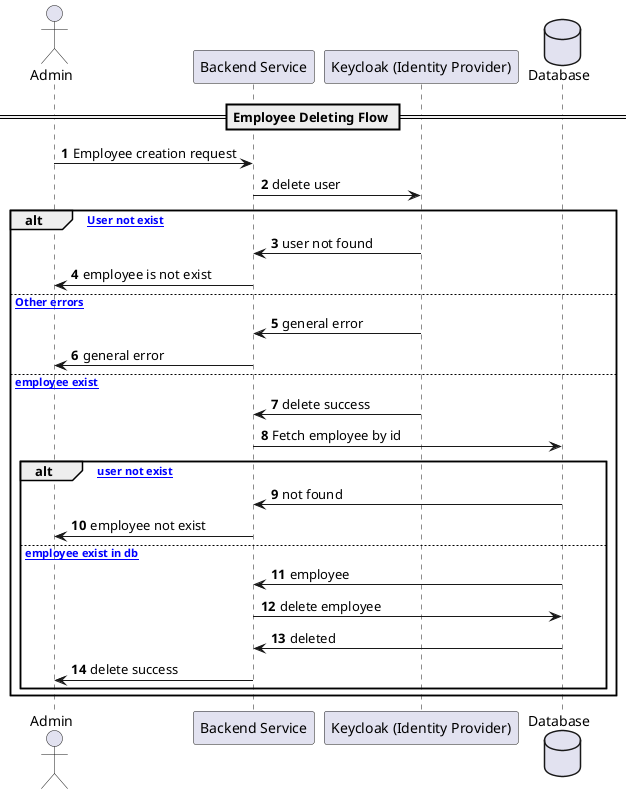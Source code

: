 @startuml
autonumber

actor Admin as "Admin"
participant Backend as "Backend Service"
participant Keycloak as "Keycloak (Identity Provider)"
database DB as "Database"

== Employee Deleting Flow ==
Admin -> Backend: Employee creation request
Backend -> Keycloak: delete user
alt ["User not exist"]
    Keycloak -> Backend: user not found
    Backend -> Admin: employee is not exist
else ["Other errors"]
    Keycloak -> Backend: general error
    Backend -> Admin: general error
else ["employee exist"]
    Keycloak -> Backend: delete success
    Backend -> DB: Fetch employee by id
    alt ["user not exist"]
        DB -> Backend: not found
        Backend -> Admin: employee not exist
    else ["employee exist in db"]
        DB -> Backend: employee
        Backend -> DB: delete employee
        DB -> Backend: deleted
        Backend -> Admin: delete success
    end
end
@enduml

